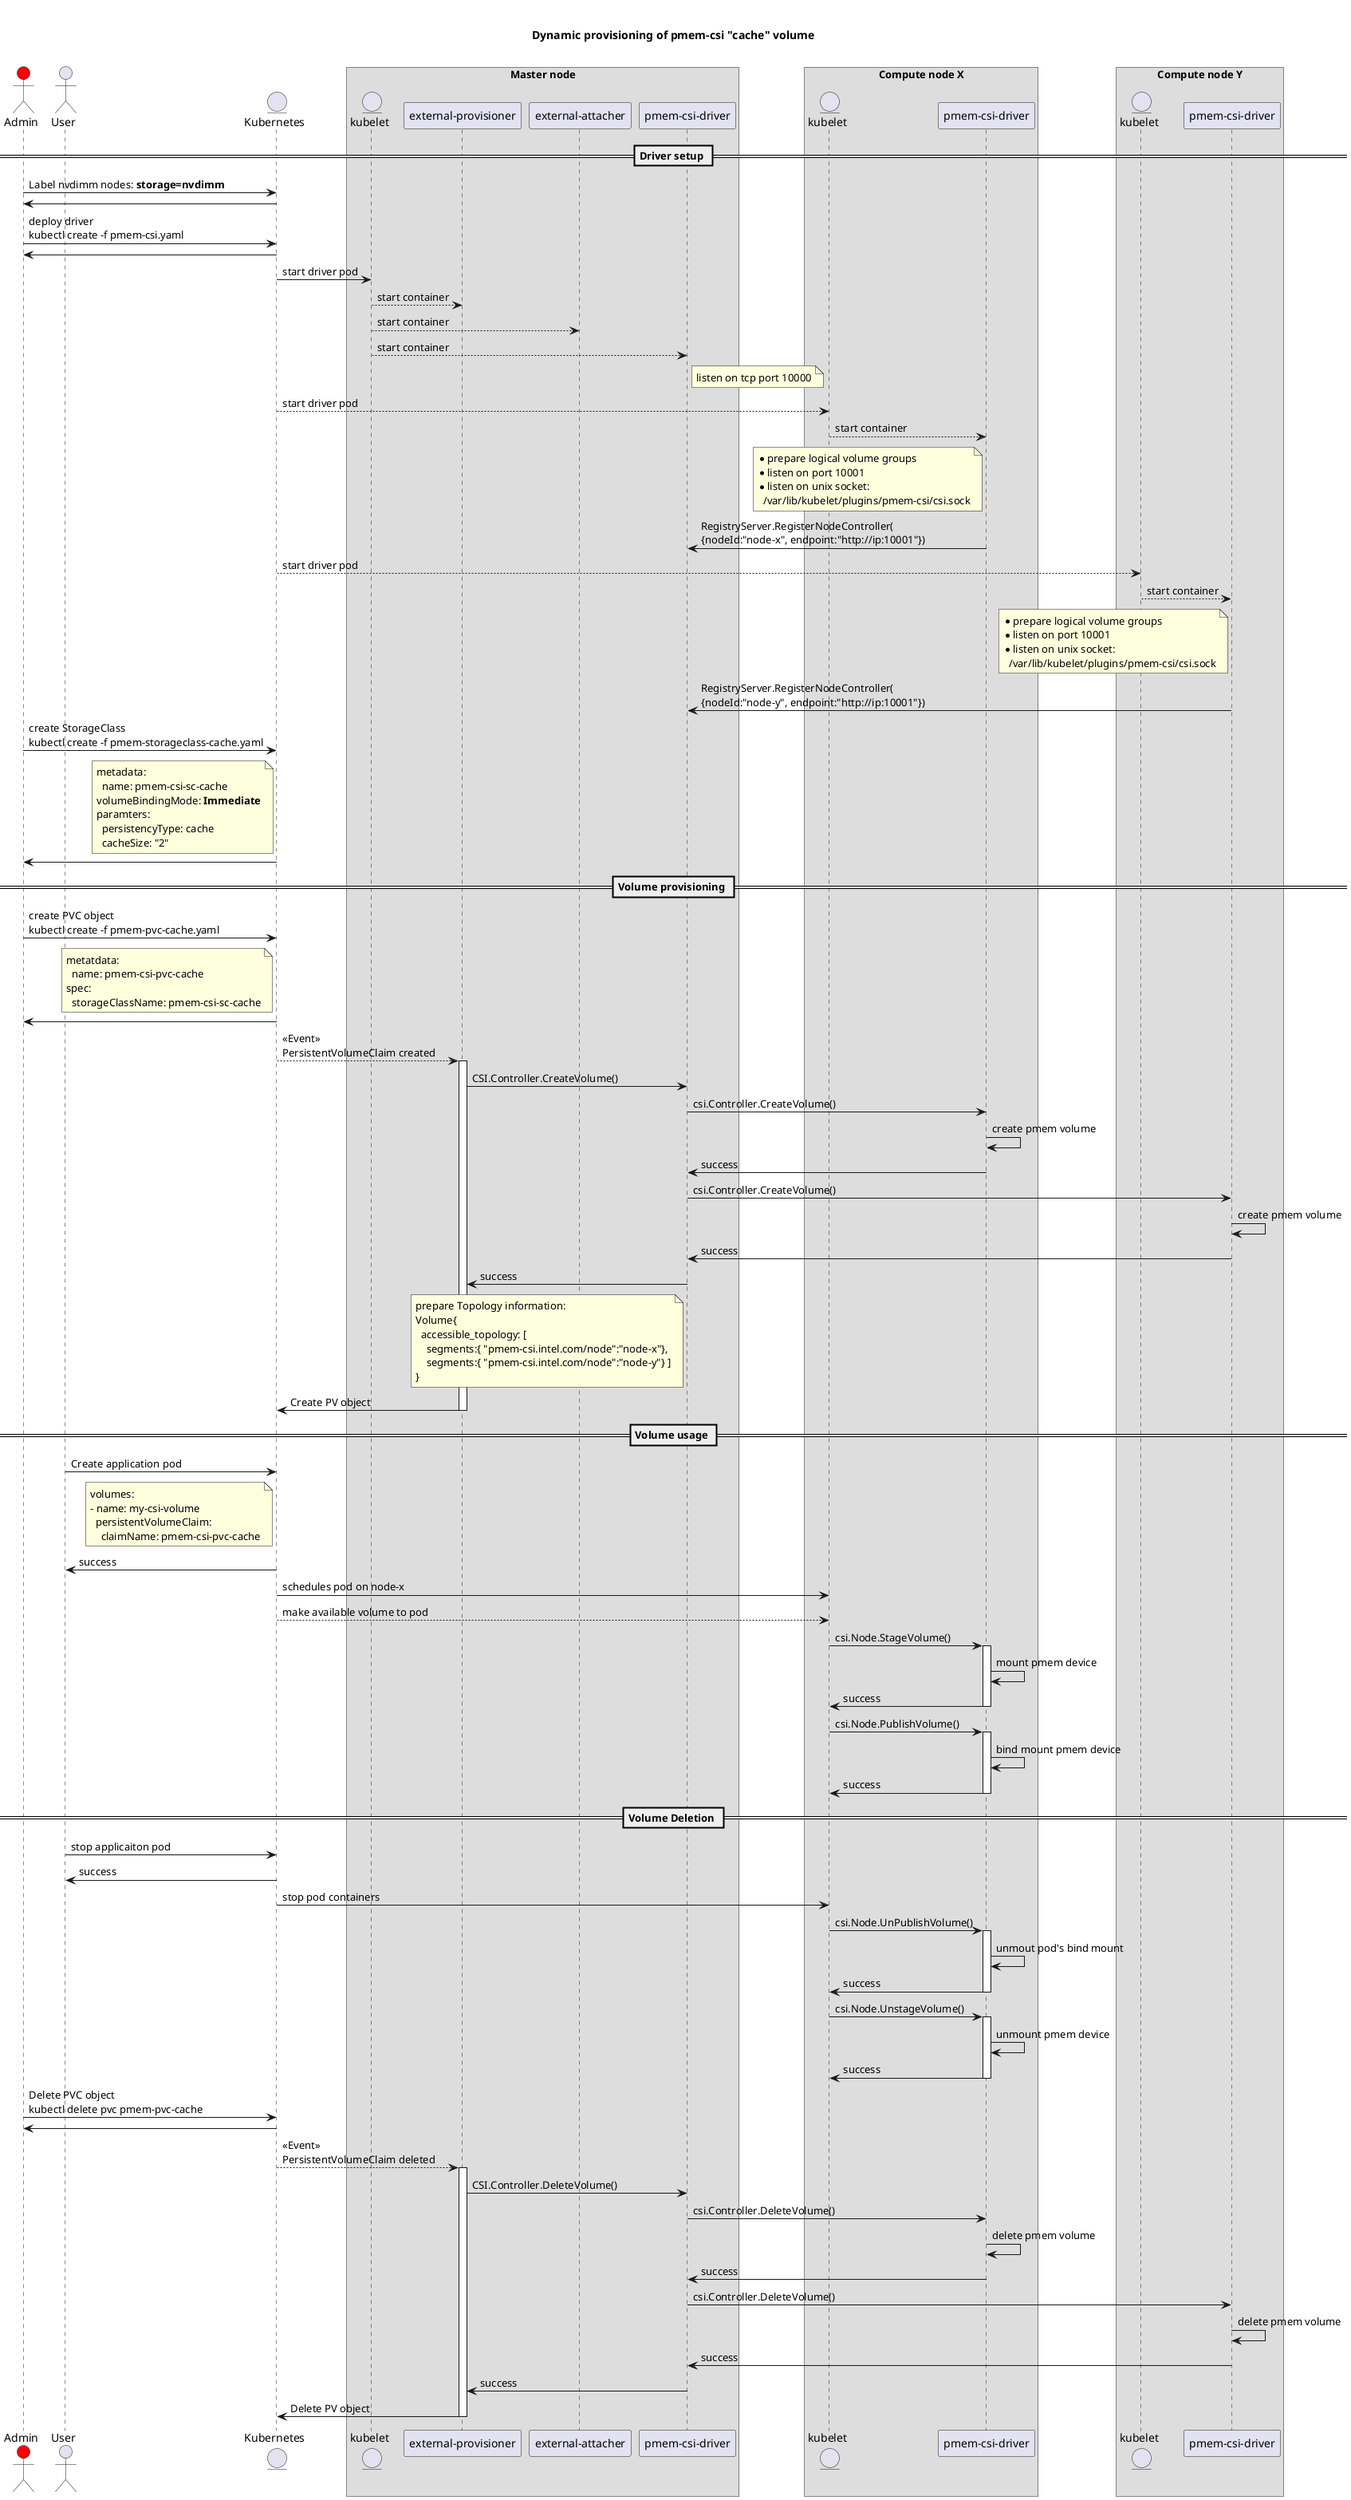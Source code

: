 @startuml "pmem-csi-cache-sequence-diagram"

title \nDynamic provisioning of pmem-csi "cache" volume\n

skinparam BoxPadding 40

actor Admin as admin #red
actor User as user
entity Kubernetes as k8s
box "Master node"
entity kubelet as masterkubelet
participant "external-provisioner" as provisioner
participant "external-attacher" as attacher
participant "pmem-csi-driver" as masterdriver
endbox

box "Compute node X"
entity kubelet as nodekubeletX
participant "pmem-csi-driver" as nodedriverX
endbox

box "Compute node Y"
entity kubelet as nodekubeletY
participant "pmem-csi-driver" as nodedriverY
endbox

== Driver setup ==
admin->k8s:Label nvdimm nodes: <b>storage=nvdimm</b>
k8s->admin

' deploy driver
admin->k8s:deploy driver\nkubectl create -f pmem-csi.yaml
k8s->admin
k8s->masterkubelet:start driver pod
masterkubelet-->provisioner:start container
masterkubelet-->attacher:start container
masterkubelet-->masterdriver:start container
note right of masterdriver
    listen on tcp port 10000
end note
k8s-->nodekubeletX:start driver pod
nodekubeletX-->nodedriverX:start container
note left of nodedriverX
    * prepare logical volume groups
    * listen on port 10001
    * listen on unix socket:
      /var/lib/kubelet/plugins/pmem-csi/csi.sock
end note
nodedriverX->masterdriver:RegistryServer.RegisterNodeController(\n{nodeId:"node-x", endpoint:"http://ip:10001"})

k8s-->nodekubeletY:start driver pod
nodekubeletY-->nodedriverY:start container
note left of nodedriverY
    * prepare logical volume groups
    * listen on port 10001
    * listen on unix socket:
      /var/lib/kubelet/plugins/pmem-csi/csi.sock
end note
nodedriverY->masterdriver:RegistryServer.RegisterNodeController(\n{nodeId:"node-y", endpoint:"http://ip:10001"})

' install a storage class
admin->k8s:create StorageClass\nkubectl create -f pmem-storageclass-cache.yaml
note left of k8s
  metadata:
    name: pmem-csi-sc-cache
  volumeBindingMode: <b>Immediate
  paramters:
    persistencyType: cache
    cacheSize: "2"
end note
k8s->admin

' provision a cache volume
== Volume provisioning ==
admin->k8s:create PVC object\nkubectl create -f pmem-pvc-cache.yaml
note left of k8s
  metatdata:
    name: pmem-csi-pvc-cache
  spec:
    storageClassName: pmem-csi-sc-cache
end note
k8s->admin
k8s-->provisioner:<<Event>>\nPersistentVolumeClaim created
activate provisioner
provisioner->masterdriver:CSI.Controller.CreateVolume()
masterdriver->nodedriverX:csi.Controller.CreateVolume()
nodedriverX->nodedriverX:create pmem volume
nodedriverX->masterdriver:success
masterdriver->nodedriverY:csi.Controller.CreateVolume()
nodedriverY->nodedriverY:create pmem volume
nodedriverY->masterdriver:success
masterdriver->provisioner:success
note left of masterdriver
  prepare Topology information:
  Volume{
    accessible_topology: [
      segments:{ "pmem-csi.intel.com/node":"node-x"},
      segments:{ "pmem-csi.intel.com/node":"node-y"} ]
  }
end note
provisioner->k8s:Create PV object
deactivate provisioner

== Volume usage ==
' Start an application
user->k8s:Create application pod
note left of k8s
  volumes:
  - name: my-csi-volume
    persistentVolumeClaim:
      claimName: pmem-csi-pvc-cache
end note

k8s->user:success

k8s->nodekubeletX:schedules pod on node-x

k8s-->nodekubeletX:make available volume to pod
nodekubeletX->nodedriverX:csi.Node.StageVolume()
activate nodedriverX
nodedriverX->nodedriverX:mount pmem device
nodedriverX->nodekubeletX:success
deactivate nodedriverX

nodekubeletX->nodedriverX:csi.Node.PublishVolume()
activate nodedriverX
nodedriverX->nodedriverX:bind mount pmem device
nodedriverX->nodekubeletX:success
deactivate nodedriverX

' deprovision a cache volume
== Volume Deletion ==
' stop pod
user->k8s:stop applicaiton pod
k8s->user:success
k8s->nodekubeletX:stop pod containers

nodekubeletX->nodedriverX:csi.Node.UnPublishVolume()
activate nodedriverX
nodedriverX->nodedriverX:unmout pod's bind mount
nodedriverX->nodekubeletX:success
deactivate nodedriverX

nodekubeletX->nodedriverX:csi.Node.UnstageVolume()
activate nodedriverX
nodedriverX->nodedriverX:unmount pmem device
nodedriverX->nodekubeletX:success
deactivate nodedriverX

'''''''''''''''''''''''''''
admin->k8s:Delete PVC object\nkubectl delete pvc pmem-pvc-cache
k8s->admin
k8s-->provisioner:<<Event>>\nPersistentVolumeClaim deleted
activate provisioner
provisioner->masterdriver:CSI.Controller.DeleteVolume()
masterdriver->nodedriverX:csi.Controller.DeleteVolume()
nodedriverX->nodedriverX:delete pmem volume
nodedriverX->masterdriver:success
masterdriver->nodedriverY:csi.Controller.DeleteVolume()
nodedriverY->nodedriverY:delete pmem volume
nodedriverY->masterdriver:success
masterdriver->provisioner:success
provisioner->k8s:Delete PV object
deactivate provisioner


@enduml
